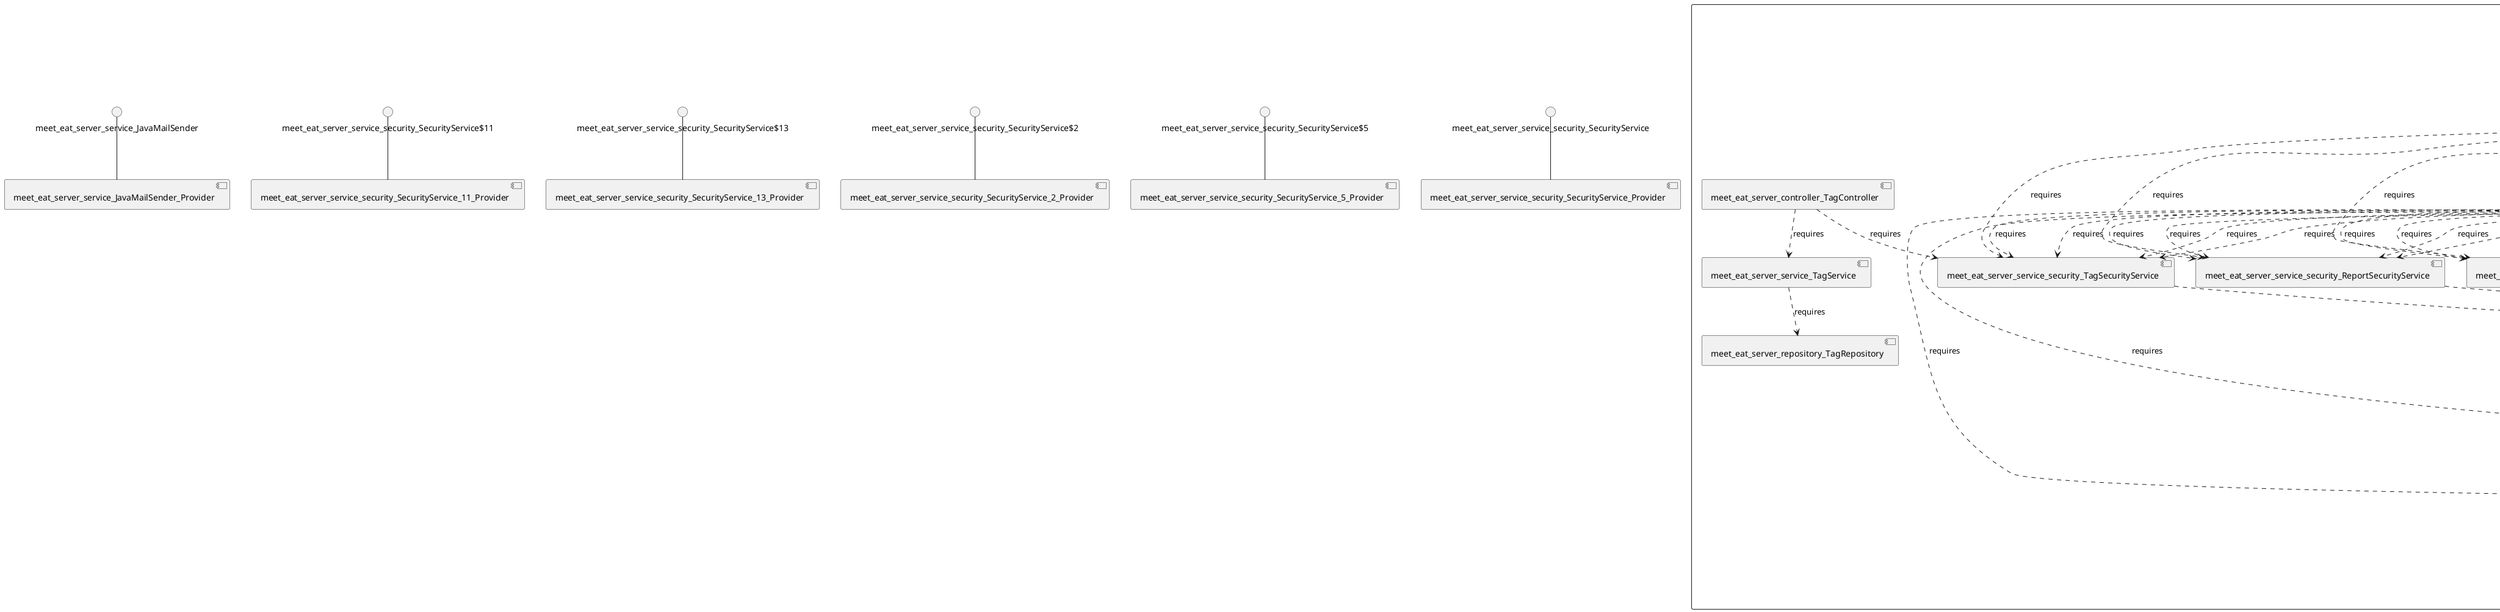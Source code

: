 @startuml
skinparam fixCircleLabelOverlapping true
skinparam componentStyle uml2
component "meet_eat_server\n\n\n\n\n\n" {
[meet_eat_server_service_BookmarkService]
[meet_eat_server_repository_OfferRepository]
[meet_eat_server_service_TokenService]
[meet_eat_server_repository_SubscriptionRepository]
[meet_eat_server_repository_ParticipationRepository]
[meet_eat_server_service_EmailService]
[meet_eat_server_controller_BookmarkController]
[meet_eat_server_controller_UserController]
[meet_eat_server_controller_RatingController]
[meet_eat_server_service_security_ParticipationSecurityService]
[meet_eat_server_controller_OfferController]
[meet_eat_server_service_ParticipationService]
[meet_eat_server_service_security_SubscriptionSecurityService]
[meet_eat_server_repository_UserRepository]
[meet_eat_server_repository_TokenRepository]
[meet_eat_server_service_security_ReportSecurityService]
[meet_eat_server_controller_ParticipationController]
[meet_eat_server_service_ReportService]
[meet_eat_server_service_OfferService]
[meet_eat_server_controller_TokenController]
[meet_eat_server_service_TagService]
[meet_eat_server_repository_BookmarkRepository]
[meet_eat_server_service_security_OfferSecurityService]
[meet_eat_server_controller_ReportController]
[meet_eat_server_service_security_TagSecurityService]
[meet_eat_server_controller_SubscriptionController]
[meet_eat_server_service_security_TokenSecurityService]
[meet_eat_server_controller_TagController]
[meet_eat_server_service_security_UserSecurityService]
[meet_eat_server_service_UserService]
[meet_eat_server_service_RatingService]
[meet_eat_server_repository_RatingRepository]
[meet_eat_server_service_security_RatingSecurityService]
[meet_eat_server_repository_TagRepository]
[meet_eat_server_repository_ReportRepository]
[meet_eat_server_service_SubscriptionService]
[meet_eat_server_service_security_BookmarkSecurityService]
[meet_eat_server_controller_UserController]..>[meet_eat_server_service_security_UserSecurityService] : requires
[meet_eat_server_service_RatingService]..>[meet_eat_server_repository_RatingRepository] : requires
[meet_eat_server_controller_RatingController]..>[meet_eat_server_service_security_BookmarkSecurityService] : requires
[meet_eat_server_controller_ParticipationController]..>[meet_eat_server_service_security_TokenSecurityService] : requires
[meet_eat_server_controller_ReportController]..>[meet_eat_server_service_security_BookmarkSecurityService] : requires
[meet_eat_server_controller_BookmarkController]..>[meet_eat_server_service_security_UserSecurityService] : requires
[meet_eat_server_controller_BookmarkController]..>[meet_eat_server_service_security_TokenSecurityService] : requires
[meet_eat_server_controller_UserController]..>[meet_eat_server_service_UserService] : requires
[meet_eat_server_service_BookmarkService]..>[meet_eat_server_service_UserService] : requires
[meet_eat_server_service_UserService]..>[meet_eat_server_service_SubscriptionService] : requires
[meet_eat_server_service_SubscriptionService]..>[meet_eat_server_service_UserService] : requires
[meet_eat_server_service_security_ParticipationSecurityService]..>[meet_eat_server_service_TokenService] : requires
[meet_eat_server_service_UserService]..>[meet_eat_server_service_RatingService] : requires
[meet_eat_server_controller_RatingController]..>[meet_eat_server_service_security_SubscriptionSecurityService] : requires
[meet_eat_server_controller_RatingController]..>[meet_eat_server_service_security_OfferSecurityService] : requires
[meet_eat_server_service_security_BookmarkSecurityService]..>[meet_eat_server_service_TokenService] : requires
[meet_eat_server_controller_SubscriptionController]..>[meet_eat_server_service_security_TagSecurityService] : requires
[meet_eat_server_controller_RatingController]..>[meet_eat_server_service_security_ParticipationSecurityService] : requires
[meet_eat_server_service_UserService]..>[meet_eat_server_service_EmailService] : requires
[meet_eat_server_controller_ReportController]..>[meet_eat_server_service_security_ParticipationSecurityService] : requires
[meet_eat_server_controller_SubscriptionController]..>[meet_eat_server_service_security_SubscriptionSecurityService] : requires
[meet_eat_server_service_BookmarkService]..>[meet_eat_server_repository_BookmarkRepository] : requires
[meet_eat_server_controller_ReportController]..>[meet_eat_server_service_security_OfferSecurityService] : requires
[meet_eat_server_service_UserService]..>[meet_eat_server_service_BookmarkService] : requires
[meet_eat_server_controller_OfferController]..>[meet_eat_server_service_OfferService] : requires
[meet_eat_server_service_TokenService]..>[meet_eat_server_service_UserService] : requires
[meet_eat_server_service_security_TokenSecurityService]..>[meet_eat_server_service_TokenService] : requires
[meet_eat_server_controller_BookmarkController]..>[meet_eat_server_service_security_ReportSecurityService] : requires
[meet_eat_server_service_security_OfferSecurityService]..>[meet_eat_server_service_TokenService] : requires
[meet_eat_server_controller_ReportController]..>[meet_eat_server_service_security_TagSecurityService] : requires
[meet_eat_server_controller_ReportController]..>[meet_eat_server_service_security_RatingSecurityService] : requires
[meet_eat_server_controller_SubscriptionController]..>[meet_eat_server_service_security_ReportSecurityService] : requires
[meet_eat_server_service_OfferService]..>[meet_eat_server_service_BookmarkService] : requires
[meet_eat_server_controller_SubscriptionController]..>[meet_eat_server_service_security_SubscriptionSecurityService] : requires
[meet_eat_server_controller_ParticipationController]..>[meet_eat_server_service_security_SubscriptionSecurityService] : requires
[meet_eat_server_controller_BookmarkController]..>[meet_eat_server_service_security_SubscriptionSecurityService] : requires
[meet_eat_server_controller_RatingController]..>[meet_eat_server_service_security_TagSecurityService] : requires
[meet_eat_server_service_UserService]..>[meet_eat_server_service_OfferService] : requires
[meet_eat_server_service_RatingService]..>[meet_eat_server_service_UserService] : requires
[meet_eat_server_controller_RatingController]..>[meet_eat_server_service_RatingService] : requires
[meet_eat_server_service_ParticipationService]..>[meet_eat_server_repository_ParticipationRepository] : requires
[meet_eat_server_controller_TagController]..>[meet_eat_server_service_TagService] : requires
[meet_eat_server_controller_ParticipationController]..>[meet_eat_server_service_security_BookmarkSecurityService] : requires
[meet_eat_server_service_UserService]..>[meet_eat_server_service_ParticipationService] : requires
[meet_eat_server_service_OfferService]..>[meet_eat_server_service_SubscriptionService] : requires
[meet_eat_server_controller_TagController]..>[meet_eat_server_service_security_TagSecurityService] : requires
[meet_eat_server_service_security_UserSecurityService]..>[meet_eat_server_service_TokenService] : requires
[meet_eat_server_service_OfferService]..>[meet_eat_server_service_UserService] : requires
[meet_eat_server_controller_ParticipationController]..>[meet_eat_server_service_security_ReportSecurityService] : requires
[meet_eat_server_controller_BookmarkController]..>[meet_eat_server_service_security_SubscriptionSecurityService] : requires
[meet_eat_server_service_security_RatingSecurityService]..>[meet_eat_server_service_TokenService] : requires
[meet_eat_server_controller_SubscriptionController]..>[meet_eat_server_service_security_BookmarkSecurityService] : requires
[meet_eat_server_controller_SubscriptionController]..>[meet_eat_server_service_security_OfferSecurityService] : requires
[meet_eat_server_service_TokenService]..>[meet_eat_server_repository_TokenRepository] : requires
[meet_eat_server_service_security_TagSecurityService]..>[meet_eat_server_service_TokenService] : requires
[meet_eat_server_controller_ParticipationController]..>[meet_eat_server_service_ParticipationService] : requires
[meet_eat_server_controller_TokenController]..>[meet_eat_server_service_security_TokenSecurityService] : requires
[meet_eat_server_service_SubscriptionService]..>[meet_eat_server_repository_SubscriptionRepository] : requires
[meet_eat_server_service_UserService]..>[meet_eat_server_repository_UserRepository] : requires
[meet_eat_server_service_UserService]..>[meet_eat_server_service_TokenService] : requires
[meet_eat_server_controller_SubscriptionController]..>[meet_eat_server_service_security_TokenSecurityService] : requires
[meet_eat_server_controller_OfferController]..>[meet_eat_server_service_security_OfferSecurityService] : requires
[meet_eat_server_controller_SubscriptionController]..>[meet_eat_server_service_security_RatingSecurityService] : requires
[meet_eat_server_service_OfferService]..>[meet_eat_server_service_RatingService] : requires
[meet_eat_server_controller_ParticipationController]..>[meet_eat_server_service_security_ParticipationSecurityService] : requires
[meet_eat_server_controller_ParticipationController]..>[meet_eat_server_service_security_OfferSecurityService] : requires
[meet_eat_server_controller_ReportController]..>[meet_eat_server_service_security_UserSecurityService] : requires
[meet_eat_server_service_OfferService]..>[meet_eat_server_service_ReportService] : requires
[meet_eat_server_controller_ParticipationController]..>[meet_eat_server_service_security_SubscriptionSecurityService] : requires
[meet_eat_server_controller_BookmarkController]..>[meet_eat_server_service_BookmarkService] : requires
[meet_eat_server_controller_RatingController]..>[meet_eat_server_service_security_RatingSecurityService] : requires
[meet_eat_server_controller_ReportController]..>[meet_eat_server_service_ReportService] : requires
[meet_eat_server_controller_BookmarkController]..>[meet_eat_server_service_security_ParticipationSecurityService] : requires
[meet_eat_server_controller_BookmarkController]..>[meet_eat_server_service_security_BookmarkSecurityService] : requires
[meet_eat_server_controller_BookmarkController]..>[meet_eat_server_service_security_OfferSecurityService] : requires
[meet_eat_server_controller_RatingController]..>[meet_eat_server_service_security_UserSecurityService] : requires
[meet_eat_server_controller_RatingController]..>[meet_eat_server_service_security_TokenSecurityService] : requires
[meet_eat_server_service_security_SubscriptionSecurityService]..>[meet_eat_server_service_TokenService] : requires
[meet_eat_server_controller_RatingController]..>[meet_eat_server_service_security_SubscriptionSecurityService] : requires
[meet_eat_server_service_OfferService]..>[meet_eat_server_service_ParticipationService] : requires
[meet_eat_server_service_OfferService]..>[meet_eat_server_repository_OfferRepository] : requires
[meet_eat_server_controller_TokenController]..>[meet_eat_server_service_TokenService] : requires
[meet_eat_server_service_TagService]..>[meet_eat_server_repository_TagRepository] : requires
[meet_eat_server_controller_ReportController]..>[meet_eat_server_service_security_SubscriptionSecurityService] : requires
[meet_eat_server_controller_SubscriptionController]..>[meet_eat_server_service_SubscriptionService] : requires
[meet_eat_server_service_ReportService]..>[meet_eat_server_repository_ReportRepository] : requires
[meet_eat_server_controller_RatingController]..>[meet_eat_server_service_security_ReportSecurityService] : requires
[meet_eat_server_controller_ReportController]..>[meet_eat_server_service_security_TokenSecurityService] : requires
[meet_eat_server_service_UserService]..>[meet_eat_server_service_ReportService] : requires
[meet_eat_server_controller_ParticipationController]..>[meet_eat_server_service_security_UserSecurityService] : requires
[meet_eat_server_controller_BookmarkController]..>[meet_eat_server_service_security_TagSecurityService] : requires
[meet_eat_server_service_security_ReportSecurityService]..>[meet_eat_server_service_TokenService] : requires
[meet_eat_server_controller_ReportController]..>[meet_eat_server_service_security_ReportSecurityService] : requires
[meet_eat_server_controller_SubscriptionController]..>[meet_eat_server_service_security_UserSecurityService] : requires
[meet_eat_server_controller_BookmarkController]..>[meet_eat_server_service_security_RatingSecurityService] : requires
[meet_eat_server_controller_ReportController]..>[meet_eat_server_service_security_SubscriptionSecurityService] : requires
[meet_eat_server_controller_ParticipationController]..>[meet_eat_server_service_security_TagSecurityService] : requires
[meet_eat_server_controller_ParticipationController]..>[meet_eat_server_service_security_RatingSecurityService] : requires
[meet_eat_server_service_ParticipationService]..>[meet_eat_server_service_OfferService] : requires
[meet_eat_server_controller_SubscriptionController]..>[meet_eat_server_service_security_ParticipationSecurityService] : requires
}
interface "meet_eat_server_service_JavaMailSender" as interface.meet_eat_server_service_JavaMailSender
interface.meet_eat_server_service_JavaMailSender--[meet_eat_server_service_JavaMailSender_Provider]
interface "meet_eat_server_service_security_SecurityService$11" as interface.meet_eat_server_service_security_SecurityService_11
interface.meet_eat_server_service_security_SecurityService_11--[meet_eat_server_service_security_SecurityService_11_Provider]
interface "meet_eat_server_service_security_SecurityService$13" as interface.meet_eat_server_service_security_SecurityService_13
interface.meet_eat_server_service_security_SecurityService_13--[meet_eat_server_service_security_SecurityService_13_Provider]
interface "meet_eat_server_service_security_SecurityService$2" as interface.meet_eat_server_service_security_SecurityService_2
interface.meet_eat_server_service_security_SecurityService_2--[meet_eat_server_service_security_SecurityService_2_Provider]
interface "meet_eat_server_service_security_SecurityService$5" as interface.meet_eat_server_service_security_SecurityService_5
interface.meet_eat_server_service_security_SecurityService_5--[meet_eat_server_service_security_SecurityService_5_Provider]
interface "meet_eat_server_service_security_SecurityService" as interface.meet_eat_server_service_security_SecurityService
interface.meet_eat_server_service_security_SecurityService--[meet_eat_server_service_security_SecurityService_Provider]

@enduml
